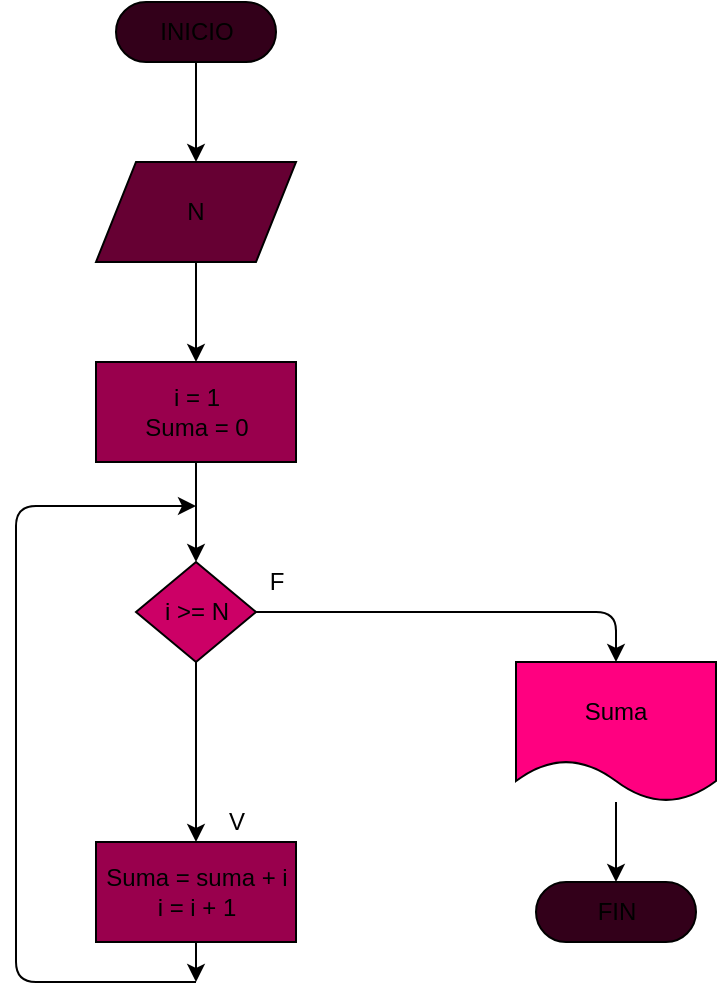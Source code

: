<mxfile>
    <diagram id="CE9SbAzMVIsjmPzE3qaW" name="Página-1">
        <mxGraphModel dx="804" dy="470" grid="1" gridSize="10" guides="1" tooltips="1" connect="1" arrows="1" fold="1" page="1" pageScale="1" pageWidth="827" pageHeight="1169" math="0" shadow="0">
            <root>
                <mxCell id="0"/>
                <mxCell id="1" parent="0"/>
                <mxCell id="9" value="" style="edgeStyle=none;html=1;" parent="1" source="2" target="3" edge="1">
                    <mxGeometry relative="1" as="geometry"/>
                </mxCell>
                <mxCell id="2" value="INICIO" style="html=1;dashed=0;whitespace=wrap;shape=mxgraph.dfd.start;fillColor=#33001A;" parent="1" vertex="1">
                    <mxGeometry x="200" y="80" width="80" height="30" as="geometry"/>
                </mxCell>
                <mxCell id="10" value="" style="edgeStyle=none;html=1;" parent="1" source="3" target="4" edge="1">
                    <mxGeometry relative="1" as="geometry"/>
                </mxCell>
                <mxCell id="3" value="N" style="shape=parallelogram;perimeter=parallelogramPerimeter;whiteSpace=wrap;html=1;dashed=0;fillColor=#660033;" parent="1" vertex="1">
                    <mxGeometry x="190" y="160" width="100" height="50" as="geometry"/>
                </mxCell>
                <mxCell id="11" value="" style="edgeStyle=none;html=1;" parent="1" source="4" target="5" edge="1">
                    <mxGeometry relative="1" as="geometry"/>
                </mxCell>
                <mxCell id="4" value="i = 1&lt;br&gt;Suma = 0" style="html=1;dashed=0;whitespace=wrap;fillColor=#99004D;" parent="1" vertex="1">
                    <mxGeometry x="190" y="260" width="100" height="50" as="geometry"/>
                </mxCell>
                <mxCell id="12" value="" style="edgeStyle=none;html=1;" parent="1" source="5" target="6" edge="1">
                    <mxGeometry relative="1" as="geometry"/>
                </mxCell>
                <mxCell id="13" style="edgeStyle=none;html=1;exitX=1;exitY=0.5;exitDx=0;exitDy=0;entryX=0.5;entryY=0;entryDx=0;entryDy=0;" parent="1" source="5" target="7" edge="1">
                    <mxGeometry relative="1" as="geometry">
                        <Array as="points">
                            <mxPoint x="450" y="385"/>
                        </Array>
                    </mxGeometry>
                </mxCell>
                <mxCell id="5" value="i &amp;gt;= N" style="shape=rhombus;html=1;dashed=0;whitespace=wrap;perimeter=rhombusPerimeter;fillColor=#CC0066;" parent="1" vertex="1">
                    <mxGeometry x="210" y="360" width="60" height="50" as="geometry"/>
                </mxCell>
                <mxCell id="18" style="edgeStyle=none;html=1;" parent="1" edge="1">
                    <mxGeometry relative="1" as="geometry">
                        <mxPoint x="240" y="332" as="targetPoint"/>
                        <mxPoint x="240" y="570" as="sourcePoint"/>
                        <Array as="points">
                            <mxPoint x="150" y="570"/>
                            <mxPoint x="150" y="332"/>
                        </Array>
                    </mxGeometry>
                </mxCell>
                <mxCell id="19" style="edgeStyle=none;html=1;exitX=0.5;exitY=1;exitDx=0;exitDy=0;" parent="1" source="6" edge="1">
                    <mxGeometry relative="1" as="geometry">
                        <mxPoint x="240" y="570" as="targetPoint"/>
                    </mxGeometry>
                </mxCell>
                <mxCell id="6" value="Suma = suma + i&lt;br&gt;i = i + 1" style="html=1;dashed=0;whitespace=wrap;fillColor=#99004D;" parent="1" vertex="1">
                    <mxGeometry x="190" y="500" width="100" height="50" as="geometry"/>
                </mxCell>
                <mxCell id="14" value="" style="edgeStyle=none;html=1;" parent="1" source="7" target="8" edge="1">
                    <mxGeometry relative="1" as="geometry"/>
                </mxCell>
                <mxCell id="7" value="Suma" style="shape=document;whiteSpace=wrap;html=1;boundedLbl=1;dashed=0;flipH=1;fillColor=#FF0080;" parent="1" vertex="1">
                    <mxGeometry x="400" y="410" width="100" height="70" as="geometry"/>
                </mxCell>
                <mxCell id="8" value="FIN" style="html=1;dashed=0;whitespace=wrap;shape=mxgraph.dfd.start;fillColor=#33001A;" parent="1" vertex="1">
                    <mxGeometry x="410" y="520" width="80" height="30" as="geometry"/>
                </mxCell>
                <mxCell id="16" value="V" style="text;html=1;align=center;verticalAlign=middle;resizable=0;points=[];autosize=1;strokeColor=none;fillColor=none;" parent="1" vertex="1">
                    <mxGeometry x="250" y="480" width="20" height="20" as="geometry"/>
                </mxCell>
                <mxCell id="17" value="F" style="text;html=1;align=center;verticalAlign=middle;resizable=0;points=[];autosize=1;strokeColor=none;fillColor=none;" parent="1" vertex="1">
                    <mxGeometry x="270" y="360" width="20" height="20" as="geometry"/>
                </mxCell>
            </root>
        </mxGraphModel>
    </diagram>
</mxfile>